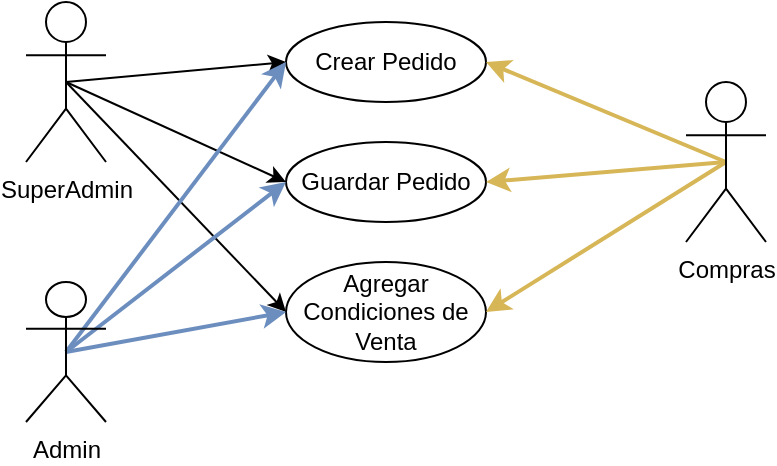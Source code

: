<mxfile version="21.5.0" type="github">
  <diagram name="Página-1" id="LAy2IHAO7teeMzi94ITG">
    <mxGraphModel dx="1434" dy="796" grid="1" gridSize="10" guides="1" tooltips="1" connect="1" arrows="1" fold="1" page="1" pageScale="1" pageWidth="827" pageHeight="1169" math="0" shadow="0">
      <root>
        <mxCell id="0" />
        <mxCell id="1" parent="0" />
        <mxCell id="pimOV9UV9oYnT-JE--vq-1" value="Crear Pedido" style="ellipse;whiteSpace=wrap;html=1;" vertex="1" parent="1">
          <mxGeometry x="340" y="170" width="100" height="40" as="geometry" />
        </mxCell>
        <mxCell id="pimOV9UV9oYnT-JE--vq-2" value="Guardar Pedido" style="ellipse;whiteSpace=wrap;html=1;" vertex="1" parent="1">
          <mxGeometry x="340" y="230" width="100" height="40" as="geometry" />
        </mxCell>
        <mxCell id="pimOV9UV9oYnT-JE--vq-3" value="Agregar Condiciones de Venta" style="ellipse;whiteSpace=wrap;html=1;" vertex="1" parent="1">
          <mxGeometry x="340" y="290" width="100" height="50" as="geometry" />
        </mxCell>
        <mxCell id="pimOV9UV9oYnT-JE--vq-18" style="rounded=0;orthogonalLoop=1;jettySize=auto;html=1;exitX=0.5;exitY=0.5;exitDx=0;exitDy=0;exitPerimeter=0;entryX=0;entryY=0.5;entryDx=0;entryDy=0;" edge="1" parent="1" source="pimOV9UV9oYnT-JE--vq-4" target="pimOV9UV9oYnT-JE--vq-1">
          <mxGeometry relative="1" as="geometry" />
        </mxCell>
        <mxCell id="pimOV9UV9oYnT-JE--vq-19" style="rounded=0;orthogonalLoop=1;jettySize=auto;html=1;exitX=0.5;exitY=0.5;exitDx=0;exitDy=0;exitPerimeter=0;entryX=0;entryY=0.5;entryDx=0;entryDy=0;" edge="1" parent="1" source="pimOV9UV9oYnT-JE--vq-4" target="pimOV9UV9oYnT-JE--vq-2">
          <mxGeometry relative="1" as="geometry" />
        </mxCell>
        <mxCell id="pimOV9UV9oYnT-JE--vq-20" style="rounded=0;orthogonalLoop=1;jettySize=auto;html=1;exitX=0.5;exitY=0.5;exitDx=0;exitDy=0;exitPerimeter=0;entryX=0;entryY=0.5;entryDx=0;entryDy=0;" edge="1" parent="1" source="pimOV9UV9oYnT-JE--vq-4" target="pimOV9UV9oYnT-JE--vq-3">
          <mxGeometry relative="1" as="geometry" />
        </mxCell>
        <mxCell id="pimOV9UV9oYnT-JE--vq-4" value="SuperAdmin" style="shape=umlActor;verticalLabelPosition=bottom;verticalAlign=top;html=1;outlineConnect=0;" vertex="1" parent="1">
          <mxGeometry x="210" y="160" width="40" height="80" as="geometry" />
        </mxCell>
        <mxCell id="pimOV9UV9oYnT-JE--vq-21" style="rounded=0;orthogonalLoop=1;jettySize=auto;html=1;exitX=0.5;exitY=0.5;exitDx=0;exitDy=0;exitPerimeter=0;entryX=0;entryY=0.5;entryDx=0;entryDy=0;fillColor=#dae8fc;strokeColor=#6c8ebf;strokeWidth=2;" edge="1" parent="1" source="pimOV9UV9oYnT-JE--vq-5" target="pimOV9UV9oYnT-JE--vq-1">
          <mxGeometry relative="1" as="geometry" />
        </mxCell>
        <mxCell id="pimOV9UV9oYnT-JE--vq-22" style="rounded=0;orthogonalLoop=1;jettySize=auto;html=1;exitX=0.5;exitY=0.5;exitDx=0;exitDy=0;exitPerimeter=0;entryX=0;entryY=0.5;entryDx=0;entryDy=0;fillColor=#dae8fc;strokeColor=#6c8ebf;strokeWidth=2;" edge="1" parent="1" source="pimOV9UV9oYnT-JE--vq-5" target="pimOV9UV9oYnT-JE--vq-2">
          <mxGeometry relative="1" as="geometry" />
        </mxCell>
        <mxCell id="pimOV9UV9oYnT-JE--vq-23" style="rounded=0;orthogonalLoop=1;jettySize=auto;html=1;exitX=0.5;exitY=0.5;exitDx=0;exitDy=0;exitPerimeter=0;entryX=0;entryY=0.5;entryDx=0;entryDy=0;fillColor=#dae8fc;strokeColor=#6c8ebf;strokeWidth=2;" edge="1" parent="1" source="pimOV9UV9oYnT-JE--vq-5" target="pimOV9UV9oYnT-JE--vq-3">
          <mxGeometry relative="1" as="geometry" />
        </mxCell>
        <mxCell id="pimOV9UV9oYnT-JE--vq-5" value="Admin" style="shape=umlActor;verticalLabelPosition=bottom;verticalAlign=top;html=1;outlineConnect=0;" vertex="1" parent="1">
          <mxGeometry x="210" y="300" width="40" height="70" as="geometry" />
        </mxCell>
        <mxCell id="pimOV9UV9oYnT-JE--vq-24" style="rounded=0;orthogonalLoop=1;jettySize=auto;html=1;exitX=0.5;exitY=0.5;exitDx=0;exitDy=0;exitPerimeter=0;entryX=1;entryY=0.5;entryDx=0;entryDy=0;fillColor=#fff2cc;strokeColor=#d6b656;strokeWidth=2;" edge="1" parent="1" source="pimOV9UV9oYnT-JE--vq-6" target="pimOV9UV9oYnT-JE--vq-1">
          <mxGeometry relative="1" as="geometry" />
        </mxCell>
        <mxCell id="pimOV9UV9oYnT-JE--vq-25" style="rounded=0;orthogonalLoop=1;jettySize=auto;html=1;exitX=0.5;exitY=0.5;exitDx=0;exitDy=0;exitPerimeter=0;entryX=1;entryY=0.5;entryDx=0;entryDy=0;fillColor=#fff2cc;strokeColor=#d6b656;strokeWidth=2;" edge="1" parent="1" source="pimOV9UV9oYnT-JE--vq-6" target="pimOV9UV9oYnT-JE--vq-2">
          <mxGeometry relative="1" as="geometry" />
        </mxCell>
        <mxCell id="pimOV9UV9oYnT-JE--vq-26" style="rounded=0;orthogonalLoop=1;jettySize=auto;html=1;exitX=0.5;exitY=0.5;exitDx=0;exitDy=0;exitPerimeter=0;entryX=1;entryY=0.5;entryDx=0;entryDy=0;fillColor=#fff2cc;strokeColor=#d6b656;strokeWidth=2;" edge="1" parent="1" source="pimOV9UV9oYnT-JE--vq-6" target="pimOV9UV9oYnT-JE--vq-3">
          <mxGeometry relative="1" as="geometry" />
        </mxCell>
        <mxCell id="pimOV9UV9oYnT-JE--vq-6" value="Compras" style="shape=umlActor;verticalLabelPosition=bottom;verticalAlign=top;html=1;outlineConnect=0;" vertex="1" parent="1">
          <mxGeometry x="540" y="200" width="40" height="80" as="geometry" />
        </mxCell>
      </root>
    </mxGraphModel>
  </diagram>
</mxfile>
